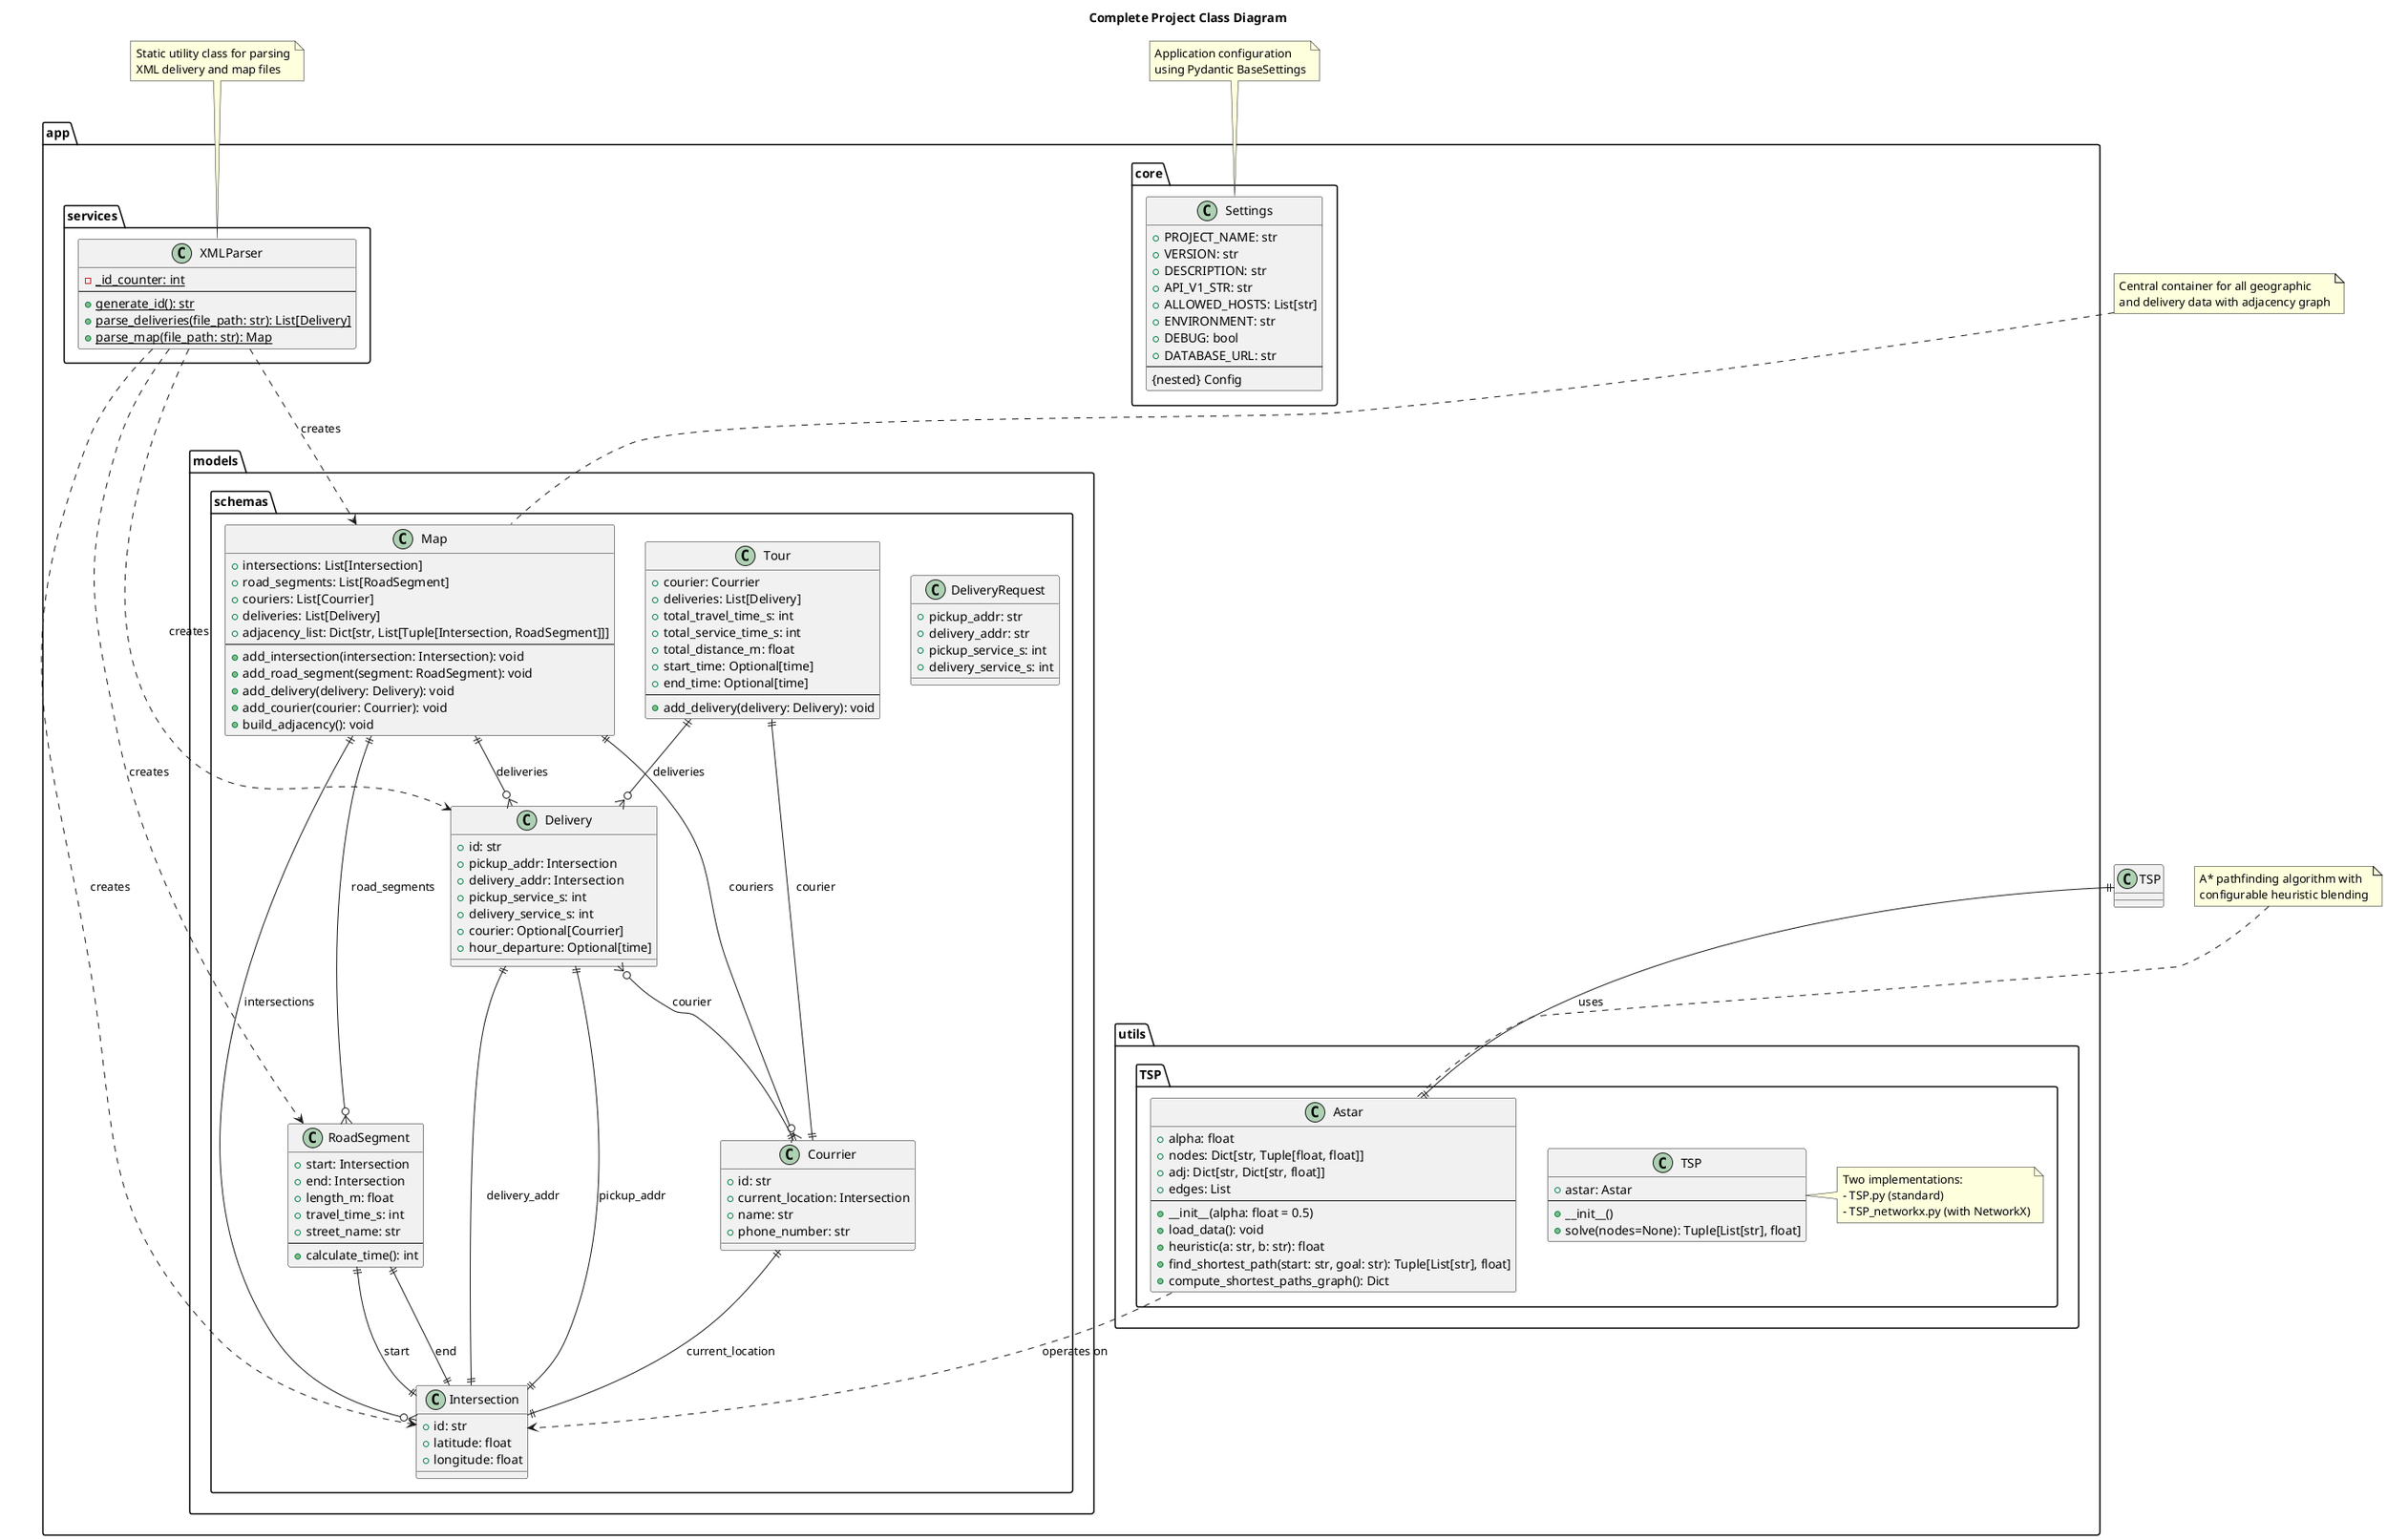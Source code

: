 @startuml complete_class_diagram
title Complete Project Class Diagram

!define DATACLASS class

' ========== DATA MODEL CLASSES (schemas.py) ==========
package "app.models.schemas" {

    DATACLASS Intersection {
        +id: str
        +latitude: float
        +longitude: float
    }

    DATACLASS DeliveryRequest {
        +pickup_addr: str
        +delivery_addr: str
        +pickup_service_s: int
        +delivery_service_s: int
    }

    DATACLASS Courrier {
        +id: str
        +current_location: Intersection
        +name: str
        +phone_number: str
    }

    DATACLASS RoadSegment {
        +start: Intersection
        +end: Intersection
        +length_m: float
        +travel_time_s: int
        +street_name: str
        --
        +calculate_time(): int
    }

    DATACLASS Delivery {
        +id: str
        +pickup_addr: Intersection
        +delivery_addr: Intersection
        +pickup_service_s: int
        +delivery_service_s: int
        +courier: Optional[Courrier]
        +hour_departure: Optional[time]
    }

    DATACLASS Tour {
        +courier: Courrier
        +deliveries: List[Delivery]
        +total_travel_time_s: int
        +total_service_time_s: int
        +total_distance_m: float
        +start_time: Optional[time]
        +end_time: Optional[time]
        --
        +add_delivery(delivery: Delivery): void
    }

    DATACLASS Map {
        +intersections: List[Intersection]
        +road_segments: List[RoadSegment]
        +couriers: List[Courrier]
        +deliveries: List[Delivery]
        +adjacency_list: Dict[str, List[Tuple[Intersection, RoadSegment]]]
        --
        +add_intersection(intersection: Intersection): void
        +add_road_segment(segment: RoadSegment): void
        +add_delivery(delivery: Delivery): void
        +add_courier(courier: Courrier): void
        +build_adjacency(): void
    }

}

' ========== SERVICE CLASSES ==========
package "app.services" {

    class XMLParser {
        -{static} _id_counter: int
        --
        +{static} generate_id(): str
        +{static} parse_deliveries(file_path: str): List[Delivery]
        +{static} parse_map(file_path: str): Map
    }

}

' ========== ALGORITHM CLASSES ==========
package "app.utils.TSP" {

    class Astar {
        +alpha: float
        +nodes: Dict[str, Tuple[float, float]]
        +adj: Dict[str, Dict[str, float]]
        +edges: List
        --
        +__init__(alpha: float = 0.5)
        +load_data(): void
        +heuristic(a: str, b: str): float
        +find_shortest_path(start: str, goal: str): Tuple[List[str], float]
        +compute_shortest_paths_graph(): Dict
    }

    class TSP {
        +astar: Astar
        --
        +__init__()
        +solve(nodes=None): Tuple[List[str], float]
    }

    note right of TSP : Two implementations:\n- TSP.py (standard)\n- TSP_networkx.py (with NetworkX)

}

' ========== CONFIGURATION CLASS ==========
package "app.core" {

    class Settings {
        +PROJECT_NAME: str
        +VERSION: str
        +DESCRIPTION: str
        +API_V1_STR: str
        +ALLOWED_HOSTS: List[str]
        +ENVIRONMENT: str
        +DEBUG: bool
        +DATABASE_URL: str
        --
        {nested} Config
    }

}

' ========== RELATIONSHIPS ==========

' Core relationships
Courrier ||--|| Intersection : current_location
RoadSegment ||--|| Intersection : start
RoadSegment ||--|| Intersection : end
Delivery ||--|| Intersection : pickup_addr
Delivery ||--|| Intersection : delivery_addr
Delivery }o--|| Courrier : courier

' Tour relationships
Tour ||--|| Courrier : courier
Tour ||--o{ Delivery : deliveries

' Map relationships (composition)
Map ||--o{ Intersection : intersections
Map ||--o{ RoadSegment : road_segments
Map ||--o{ Courrier : couriers
Map ||--o{ Delivery : deliveries

' Service dependencies
XMLParser ..> Map : creates
XMLParser ..> Delivery : creates
XMLParser ..> Intersection : creates
XMLParser ..> RoadSegment : creates

' Algorithm dependencies
TSP ||--|| Astar : uses
Astar ..> Intersection : operates on

' Notes
note top of Map : Central container for all geographic\nand delivery data with adjacency graph

note top of XMLParser : Static utility class for parsing\nXML delivery and map files

note top of Astar : A* pathfinding algorithm with\nconfigurable heuristic blending

note top of Settings : Application configuration\nusing Pydantic BaseSettings

@enduml
